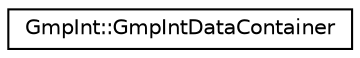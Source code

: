 digraph "Graphical Class Hierarchy"
{
 // LATEX_PDF_SIZE
  edge [fontname="Helvetica",fontsize="10",labelfontname="Helvetica",labelfontsize="10"];
  node [fontname="Helvetica",fontsize="10",shape=record];
  rankdir="LR";
  Node0 [label="GmpInt::GmpIntDataContainer",height=0.2,width=0.4,color="black", fillcolor="white", style="filled",URL="$classGmpInt_1_1GmpIntDataContainer.html",tooltip=" "];
}

